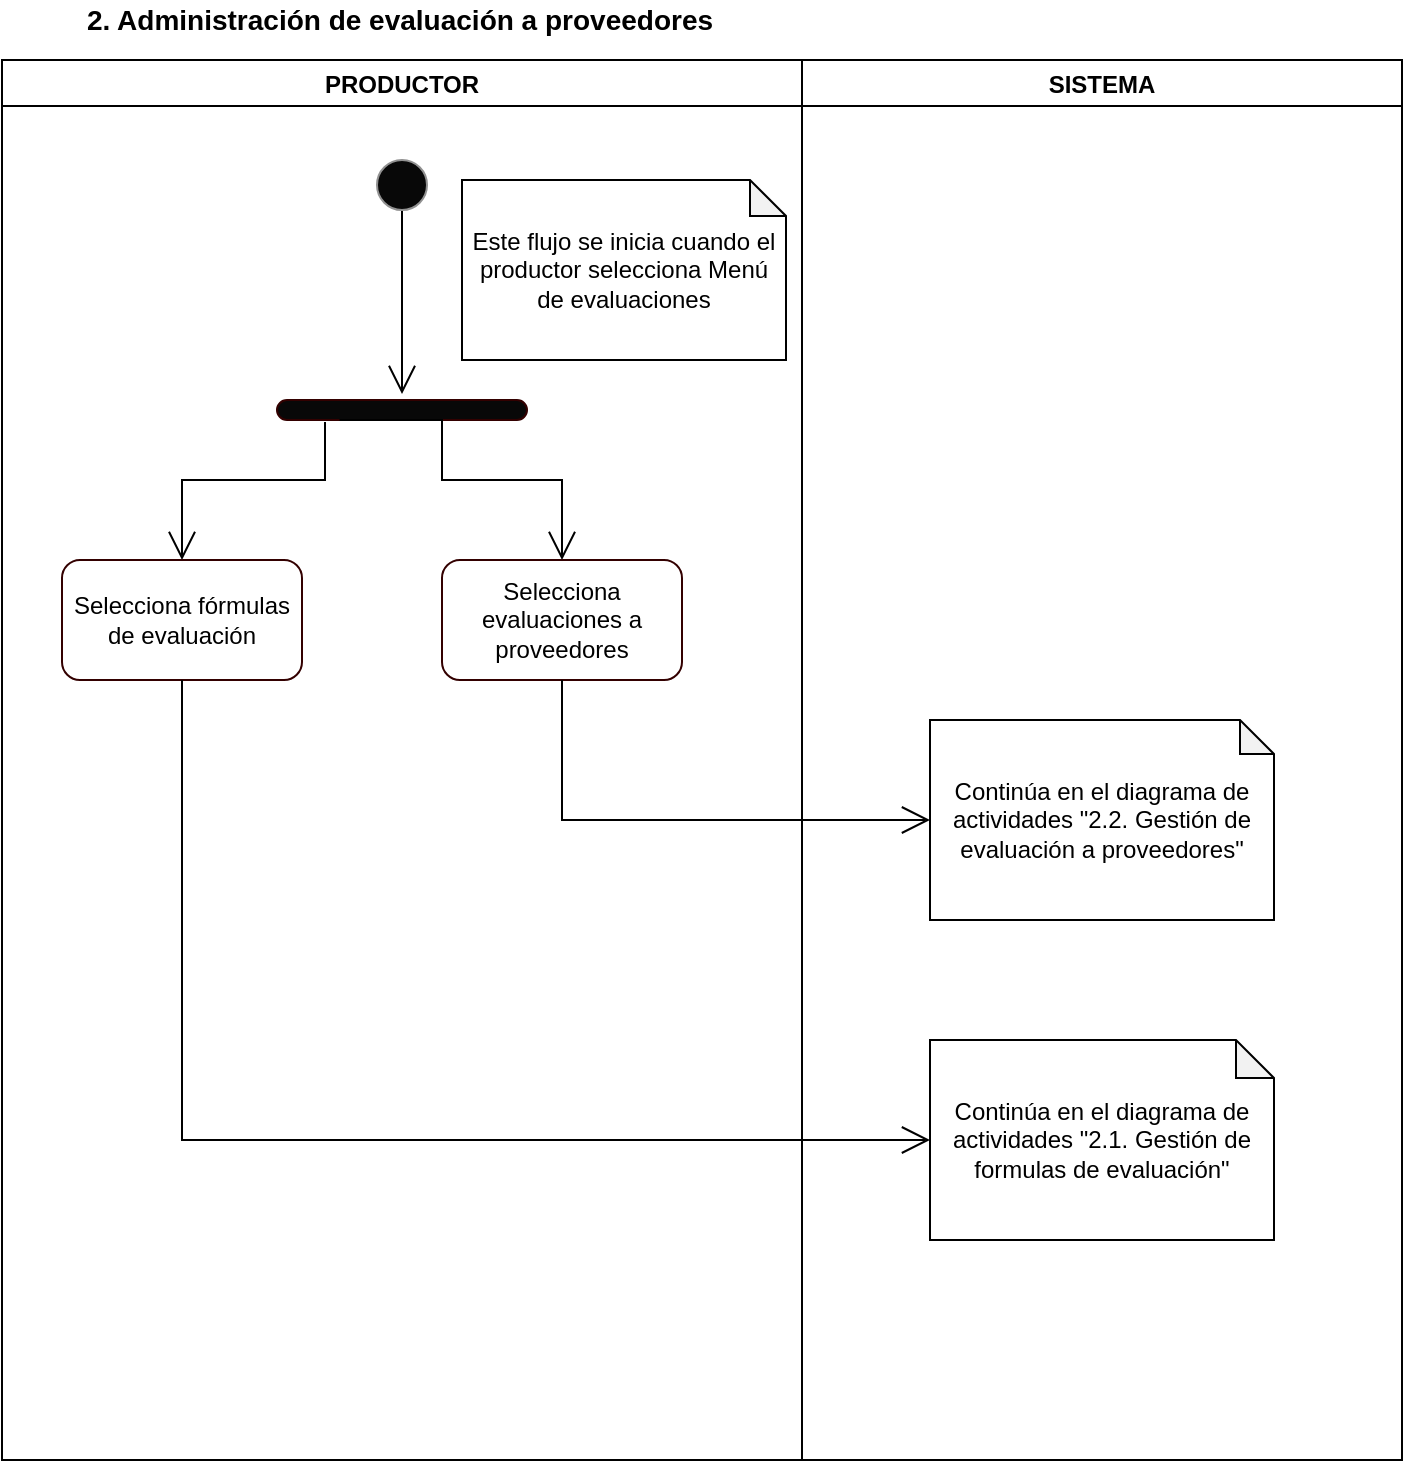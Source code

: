 <mxfile version="13.2.4" type="device"><diagram id="GhrjB7Ys_3LyExJsBIRz" name="Page-1"><mxGraphModel dx="898" dy="6356" grid="1" gridSize="10" guides="1" tooltips="1" connect="1" arrows="1" fold="1" page="1" pageScale="1" pageWidth="827" pageHeight="1169" math="0" shadow="0"><root><mxCell id="0"/><mxCell id="1" parent="0"/><mxCell id="mpp5Yp862WlXNTmVlUe_-2" value="PRODUCTOR" style="swimlane;gradientColor=none;" parent="1" vertex="1"><mxGeometry x="40" y="-5770" width="400" height="700" as="geometry"/></mxCell><mxCell id="mpp5Yp862WlXNTmVlUe_-3" style="edgeStyle=orthogonalEdgeStyle;rounded=0;orthogonalLoop=1;jettySize=auto;html=1;endSize=12;endArrow=open;endFill=0;" parent="mpp5Yp862WlXNTmVlUe_-2" source="mpp5Yp862WlXNTmVlUe_-4" edge="1"><mxGeometry relative="1" as="geometry"><mxPoint x="200" y="167" as="targetPoint"/></mxGeometry></mxCell><mxCell id="mpp5Yp862WlXNTmVlUe_-4" value="" style="ellipse;whiteSpace=wrap;html=1;aspect=fixed;strokeColor=#919191;fillColor=#080808;gradientColor=none;" parent="mpp5Yp862WlXNTmVlUe_-2" vertex="1"><mxGeometry x="187.5" y="50" width="25" height="25" as="geometry"/></mxCell><mxCell id="mpp5Yp862WlXNTmVlUe_-5" value="" style="rounded=1;whiteSpace=wrap;html=1;strokeColor=#330000;fillColor=#080808;gradientColor=none;arcSize=50;" parent="mpp5Yp862WlXNTmVlUe_-2" vertex="1"><mxGeometry x="137.5" y="170" width="125" height="10" as="geometry"/></mxCell><mxCell id="mpp5Yp862WlXNTmVlUe_-6" style="edgeStyle=orthogonalEdgeStyle;rounded=0;orthogonalLoop=1;jettySize=auto;html=1;exitX=0.5;exitY=0;exitDx=0;exitDy=0;entryX=0.192;entryY=1.1;entryDx=0;entryDy=0;endArrow=none;endFill=0;endSize=12;startArrow=open;startFill=0;targetPerimeterSpacing=0;startSize=12;entryPerimeter=0;" parent="mpp5Yp862WlXNTmVlUe_-2" source="mpp5Yp862WlXNTmVlUe_-7" target="mpp5Yp862WlXNTmVlUe_-5" edge="1"><mxGeometry relative="1" as="geometry"/></mxCell><mxCell id="mpp5Yp862WlXNTmVlUe_-7" value="Selecciona fórmulas de evaluación" style="rounded=1;whiteSpace=wrap;html=1;strokeColor=#330000;fillColor=#FFFFFF;gradientColor=none;" parent="mpp5Yp862WlXNTmVlUe_-2" vertex="1"><mxGeometry x="30" y="250" width="120" height="60" as="geometry"/></mxCell><mxCell id="mpp5Yp862WlXNTmVlUe_-62" style="edgeStyle=orthogonalEdgeStyle;rounded=0;orthogonalLoop=1;jettySize=auto;html=1;exitX=0.5;exitY=0;exitDx=0;exitDy=0;entryX=0.25;entryY=1;entryDx=0;entryDy=0;endArrow=none;endFill=0;startArrow=open;startFill=0;sourcePerimeterSpacing=0;startSize=12;" parent="mpp5Yp862WlXNTmVlUe_-2" source="mpp5Yp862WlXNTmVlUe_-8" target="mpp5Yp862WlXNTmVlUe_-5" edge="1"><mxGeometry relative="1" as="geometry"><Array as="points"><mxPoint x="280" y="210"/><mxPoint x="220" y="210"/><mxPoint x="220" y="180"/></Array></mxGeometry></mxCell><mxCell id="mpp5Yp862WlXNTmVlUe_-8" value="Selecciona evaluaciones a proveedores" style="rounded=1;whiteSpace=wrap;html=1;strokeColor=#330000;fillColor=#FFFFFF;gradientColor=none;" parent="mpp5Yp862WlXNTmVlUe_-2" vertex="1"><mxGeometry x="220" y="250" width="120" height="60" as="geometry"/></mxCell><mxCell id="OF8m0cc7M83fM5op5eyq-1" value="Este flujo se inicia cuando el productor selecciona Menú de evaluaciones" style="shape=note;whiteSpace=wrap;html=1;backgroundOutline=1;darkOpacity=0.05;size=18;" parent="mpp5Yp862WlXNTmVlUe_-2" vertex="1"><mxGeometry x="230" y="60" width="162" height="90" as="geometry"/></mxCell><mxCell id="mpp5Yp862WlXNTmVlUe_-38" value="SISTEMA" style="swimlane;gradientColor=none;" parent="1" vertex="1"><mxGeometry x="440" y="-5770" width="300" height="700" as="geometry"/></mxCell><mxCell id="mpp5Yp862WlXNTmVlUe_-74" value="Continúa en el diagrama de actividades &quot;2.2. Gestión de evaluación a proveedores&quot;" style="shape=note;whiteSpace=wrap;html=1;backgroundOutline=1;darkOpacity=0.05;size=17;" parent="mpp5Yp862WlXNTmVlUe_-38" vertex="1"><mxGeometry x="64" y="330" width="172" height="100" as="geometry"/></mxCell><mxCell id="mpp5Yp862WlXNTmVlUe_-73" value="Continúa en el diagrama de actividades &quot;2.1. Gestión de formulas de evaluación&quot;" style="shape=note;whiteSpace=wrap;html=1;backgroundOutline=1;darkOpacity=0.05;size=19;" parent="mpp5Yp862WlXNTmVlUe_-38" vertex="1"><mxGeometry x="64" y="490" width="172" height="100" as="geometry"/></mxCell><mxCell id="mpp5Yp862WlXNTmVlUe_-86" style="edgeStyle=orthogonalEdgeStyle;rounded=0;orthogonalLoop=1;jettySize=auto;html=1;exitX=0;exitY=0.5;exitDx=0;exitDy=0;exitPerimeter=0;startArrow=open;startFill=0;startSize=12;sourcePerimeterSpacing=0;endArrow=none;endFill=0;" parent="1" source="mpp5Yp862WlXNTmVlUe_-73" target="mpp5Yp862WlXNTmVlUe_-7" edge="1"><mxGeometry relative="1" as="geometry"/></mxCell><mxCell id="mpp5Yp862WlXNTmVlUe_-87" style="edgeStyle=orthogonalEdgeStyle;rounded=0;orthogonalLoop=1;jettySize=auto;html=1;exitX=0;exitY=0.5;exitDx=0;exitDy=0;exitPerimeter=0;entryX=0.5;entryY=1;entryDx=0;entryDy=0;startArrow=open;startFill=0;startSize=12;sourcePerimeterSpacing=0;endArrow=none;endFill=0;" parent="1" source="mpp5Yp862WlXNTmVlUe_-74" target="mpp5Yp862WlXNTmVlUe_-8" edge="1"><mxGeometry relative="1" as="geometry"/></mxCell><mxCell id="pIzZsyGje-Et6TO_PFfg-1" value="2. Administración de evaluación a proveedores" style="text;html=1;strokeColor=none;fillColor=none;align=center;verticalAlign=middle;whiteSpace=wrap;rounded=0;fontFamily=Arial;fontStyle=1;fontSize=14;" vertex="1" parent="1"><mxGeometry x="64" y="-5800" width="350" height="20" as="geometry"/></mxCell></root></mxGraphModel></diagram></mxfile>